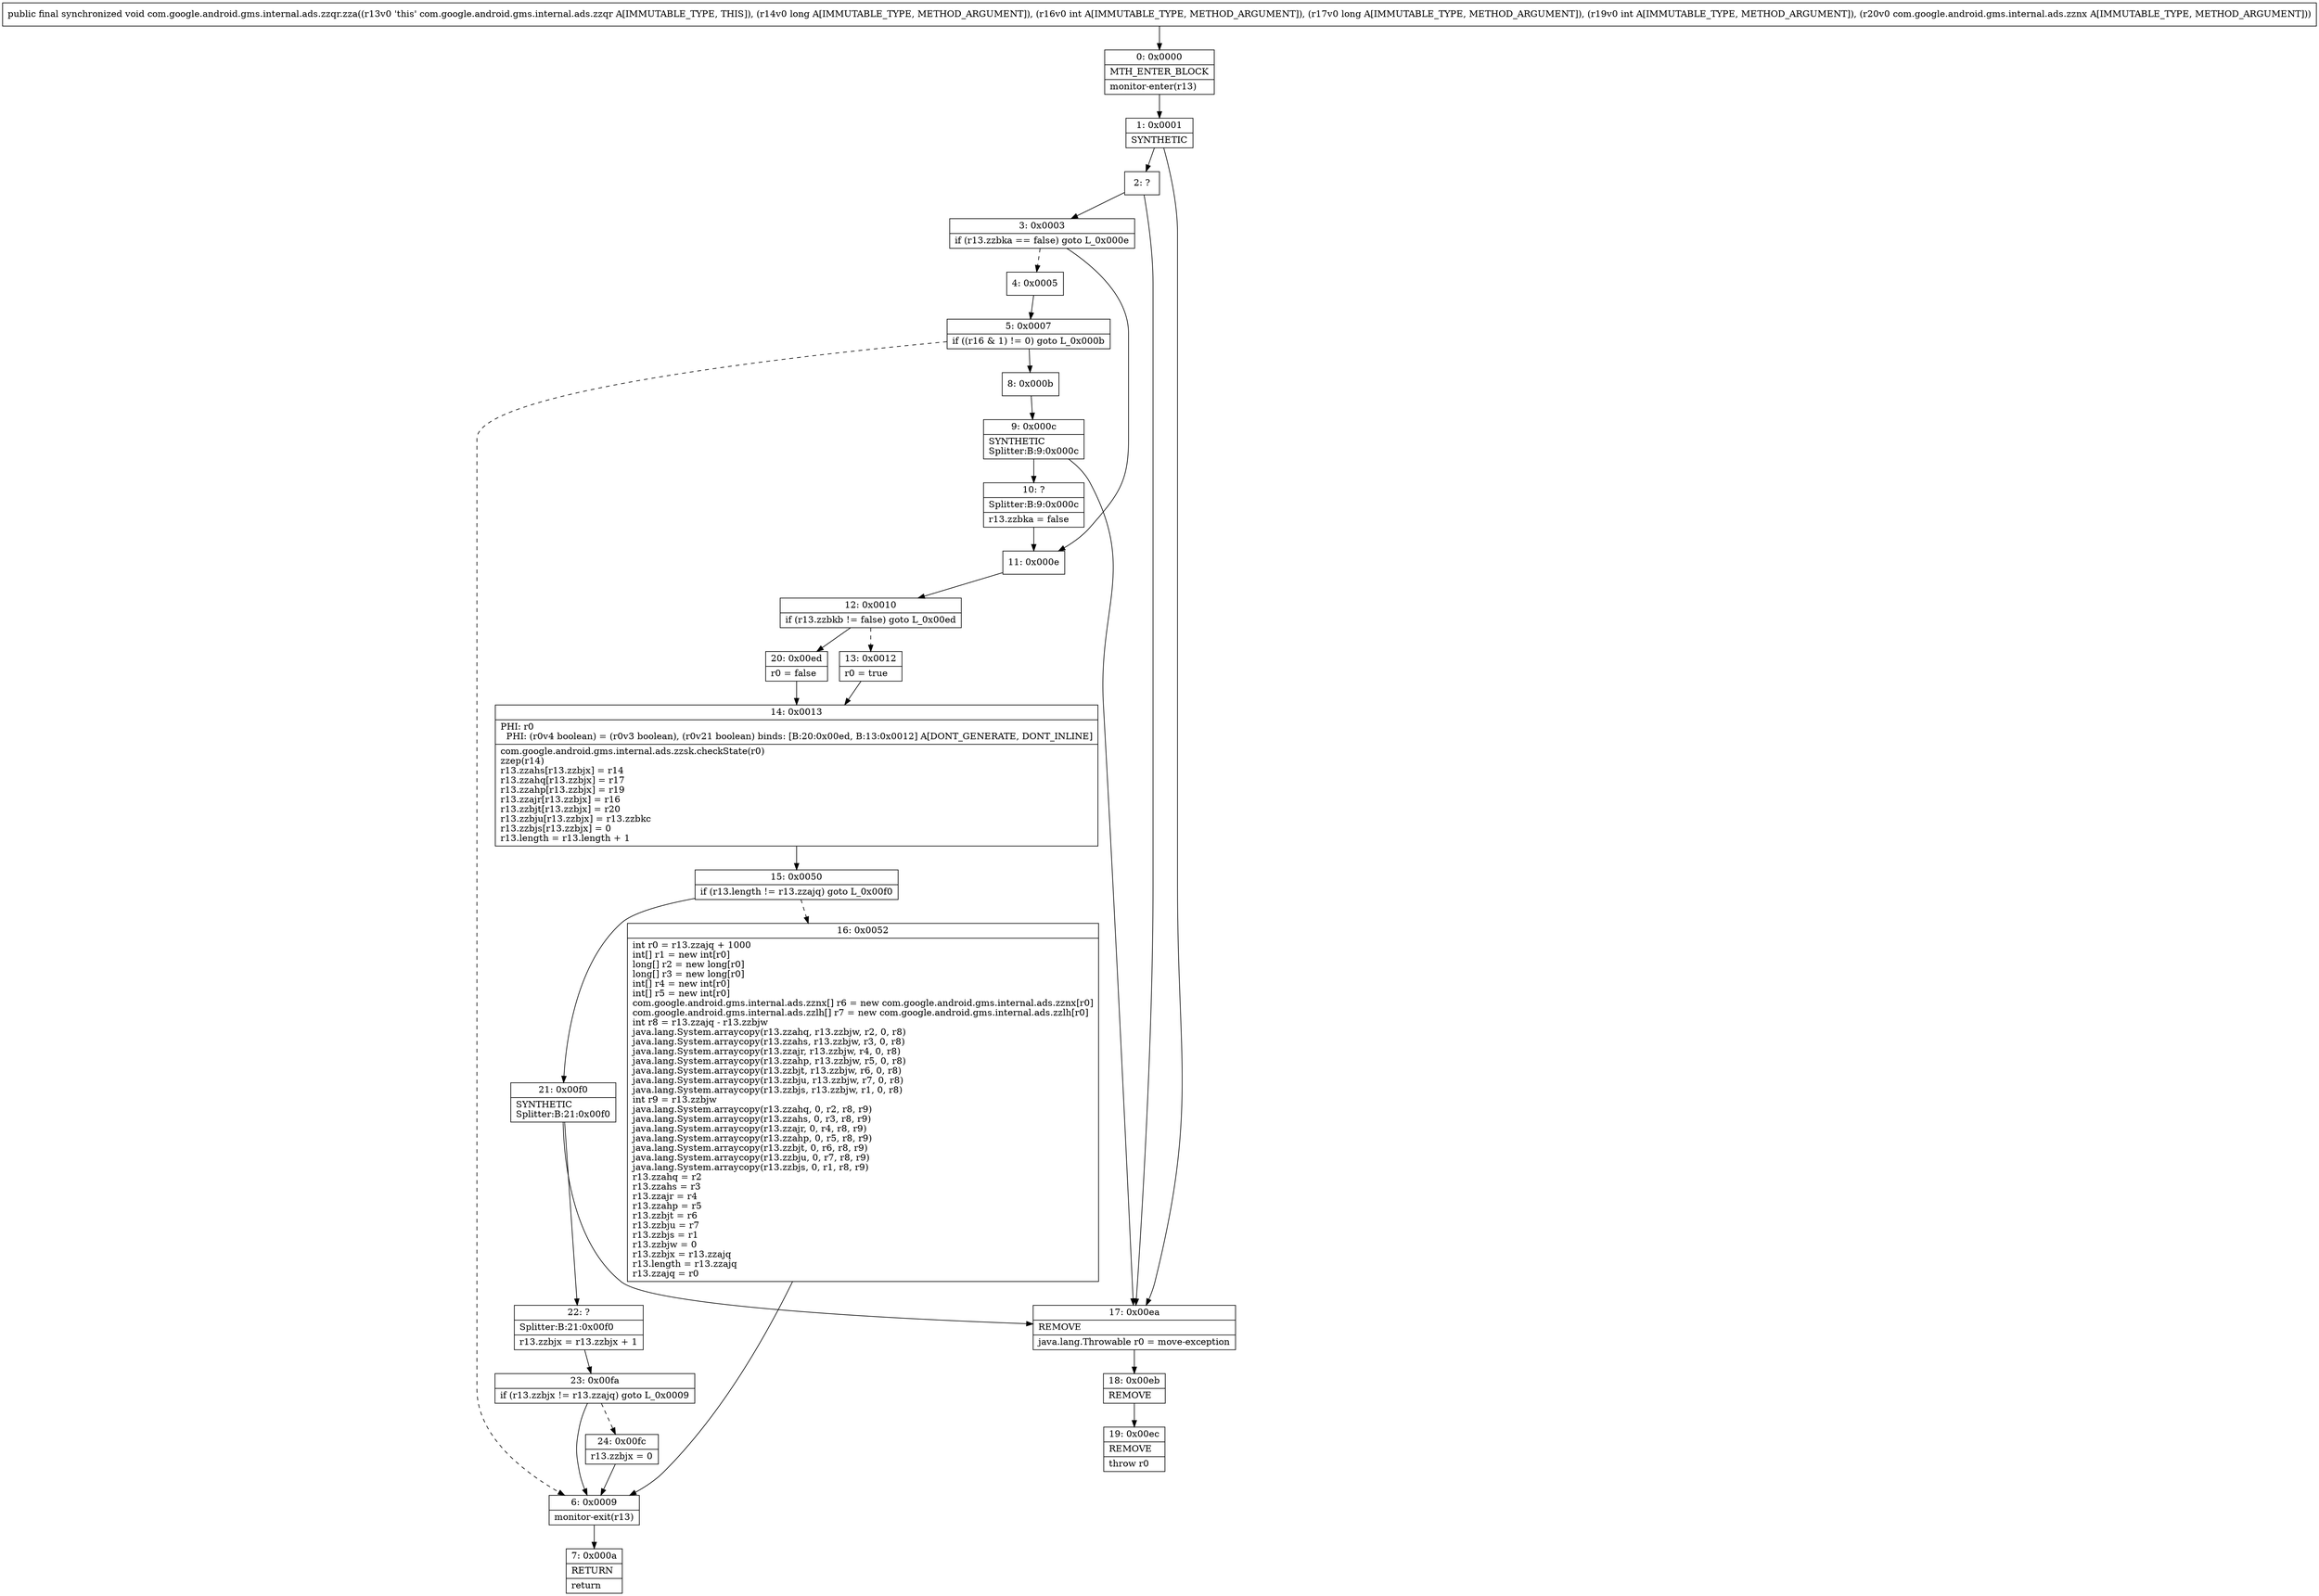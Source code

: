 digraph "CFG forcom.google.android.gms.internal.ads.zzqr.zza(JIJILcom\/google\/android\/gms\/internal\/ads\/zznx;)V" {
Node_0 [shape=record,label="{0\:\ 0x0000|MTH_ENTER_BLOCK\l|monitor\-enter(r13)\l}"];
Node_1 [shape=record,label="{1\:\ 0x0001|SYNTHETIC\l}"];
Node_2 [shape=record,label="{2\:\ ?}"];
Node_3 [shape=record,label="{3\:\ 0x0003|if (r13.zzbka == false) goto L_0x000e\l}"];
Node_4 [shape=record,label="{4\:\ 0x0005}"];
Node_5 [shape=record,label="{5\:\ 0x0007|if ((r16 & 1) != 0) goto L_0x000b\l}"];
Node_6 [shape=record,label="{6\:\ 0x0009|monitor\-exit(r13)\l}"];
Node_7 [shape=record,label="{7\:\ 0x000a|RETURN\l|return\l}"];
Node_8 [shape=record,label="{8\:\ 0x000b}"];
Node_9 [shape=record,label="{9\:\ 0x000c|SYNTHETIC\lSplitter:B:9:0x000c\l}"];
Node_10 [shape=record,label="{10\:\ ?|Splitter:B:9:0x000c\l|r13.zzbka = false\l}"];
Node_11 [shape=record,label="{11\:\ 0x000e}"];
Node_12 [shape=record,label="{12\:\ 0x0010|if (r13.zzbkb != false) goto L_0x00ed\l}"];
Node_13 [shape=record,label="{13\:\ 0x0012|r0 = true\l}"];
Node_14 [shape=record,label="{14\:\ 0x0013|PHI: r0 \l  PHI: (r0v4 boolean) = (r0v3 boolean), (r0v21 boolean) binds: [B:20:0x00ed, B:13:0x0012] A[DONT_GENERATE, DONT_INLINE]\l|com.google.android.gms.internal.ads.zzsk.checkState(r0)\lzzep(r14)\lr13.zzahs[r13.zzbjx] = r14\lr13.zzahq[r13.zzbjx] = r17\lr13.zzahp[r13.zzbjx] = r19\lr13.zzajr[r13.zzbjx] = r16\lr13.zzbjt[r13.zzbjx] = r20\lr13.zzbju[r13.zzbjx] = r13.zzbkc\lr13.zzbjs[r13.zzbjx] = 0\lr13.length = r13.length + 1\l}"];
Node_15 [shape=record,label="{15\:\ 0x0050|if (r13.length != r13.zzajq) goto L_0x00f0\l}"];
Node_16 [shape=record,label="{16\:\ 0x0052|int r0 = r13.zzajq + 1000\lint[] r1 = new int[r0]\llong[] r2 = new long[r0]\llong[] r3 = new long[r0]\lint[] r4 = new int[r0]\lint[] r5 = new int[r0]\lcom.google.android.gms.internal.ads.zznx[] r6 = new com.google.android.gms.internal.ads.zznx[r0]\lcom.google.android.gms.internal.ads.zzlh[] r7 = new com.google.android.gms.internal.ads.zzlh[r0]\lint r8 = r13.zzajq \- r13.zzbjw\ljava.lang.System.arraycopy(r13.zzahq, r13.zzbjw, r2, 0, r8)\ljava.lang.System.arraycopy(r13.zzahs, r13.zzbjw, r3, 0, r8)\ljava.lang.System.arraycopy(r13.zzajr, r13.zzbjw, r4, 0, r8)\ljava.lang.System.arraycopy(r13.zzahp, r13.zzbjw, r5, 0, r8)\ljava.lang.System.arraycopy(r13.zzbjt, r13.zzbjw, r6, 0, r8)\ljava.lang.System.arraycopy(r13.zzbju, r13.zzbjw, r7, 0, r8)\ljava.lang.System.arraycopy(r13.zzbjs, r13.zzbjw, r1, 0, r8)\lint r9 = r13.zzbjw\ljava.lang.System.arraycopy(r13.zzahq, 0, r2, r8, r9)\ljava.lang.System.arraycopy(r13.zzahs, 0, r3, r8, r9)\ljava.lang.System.arraycopy(r13.zzajr, 0, r4, r8, r9)\ljava.lang.System.arraycopy(r13.zzahp, 0, r5, r8, r9)\ljava.lang.System.arraycopy(r13.zzbjt, 0, r6, r8, r9)\ljava.lang.System.arraycopy(r13.zzbju, 0, r7, r8, r9)\ljava.lang.System.arraycopy(r13.zzbjs, 0, r1, r8, r9)\lr13.zzahq = r2\lr13.zzahs = r3\lr13.zzajr = r4\lr13.zzahp = r5\lr13.zzbjt = r6\lr13.zzbju = r7\lr13.zzbjs = r1\lr13.zzbjw = 0\lr13.zzbjx = r13.zzajq\lr13.length = r13.zzajq\lr13.zzajq = r0\l}"];
Node_17 [shape=record,label="{17\:\ 0x00ea|REMOVE\l|java.lang.Throwable r0 = move\-exception\l}"];
Node_18 [shape=record,label="{18\:\ 0x00eb|REMOVE\l}"];
Node_19 [shape=record,label="{19\:\ 0x00ec|REMOVE\l|throw r0\l}"];
Node_20 [shape=record,label="{20\:\ 0x00ed|r0 = false\l}"];
Node_21 [shape=record,label="{21\:\ 0x00f0|SYNTHETIC\lSplitter:B:21:0x00f0\l}"];
Node_22 [shape=record,label="{22\:\ ?|Splitter:B:21:0x00f0\l|r13.zzbjx = r13.zzbjx + 1\l}"];
Node_23 [shape=record,label="{23\:\ 0x00fa|if (r13.zzbjx != r13.zzajq) goto L_0x0009\l}"];
Node_24 [shape=record,label="{24\:\ 0x00fc|r13.zzbjx = 0\l}"];
MethodNode[shape=record,label="{public final synchronized void com.google.android.gms.internal.ads.zzqr.zza((r13v0 'this' com.google.android.gms.internal.ads.zzqr A[IMMUTABLE_TYPE, THIS]), (r14v0 long A[IMMUTABLE_TYPE, METHOD_ARGUMENT]), (r16v0 int A[IMMUTABLE_TYPE, METHOD_ARGUMENT]), (r17v0 long A[IMMUTABLE_TYPE, METHOD_ARGUMENT]), (r19v0 int A[IMMUTABLE_TYPE, METHOD_ARGUMENT]), (r20v0 com.google.android.gms.internal.ads.zznx A[IMMUTABLE_TYPE, METHOD_ARGUMENT])) }"];
MethodNode -> Node_0;
Node_0 -> Node_1;
Node_1 -> Node_2;
Node_1 -> Node_17;
Node_2 -> Node_3;
Node_2 -> Node_17;
Node_3 -> Node_4[style=dashed];
Node_3 -> Node_11;
Node_4 -> Node_5;
Node_5 -> Node_6[style=dashed];
Node_5 -> Node_8;
Node_6 -> Node_7;
Node_8 -> Node_9;
Node_9 -> Node_10;
Node_9 -> Node_17;
Node_10 -> Node_11;
Node_11 -> Node_12;
Node_12 -> Node_13[style=dashed];
Node_12 -> Node_20;
Node_13 -> Node_14;
Node_14 -> Node_15;
Node_15 -> Node_16[style=dashed];
Node_15 -> Node_21;
Node_16 -> Node_6;
Node_17 -> Node_18;
Node_18 -> Node_19;
Node_20 -> Node_14;
Node_21 -> Node_22;
Node_21 -> Node_17;
Node_22 -> Node_23;
Node_23 -> Node_6;
Node_23 -> Node_24[style=dashed];
Node_24 -> Node_6;
}

